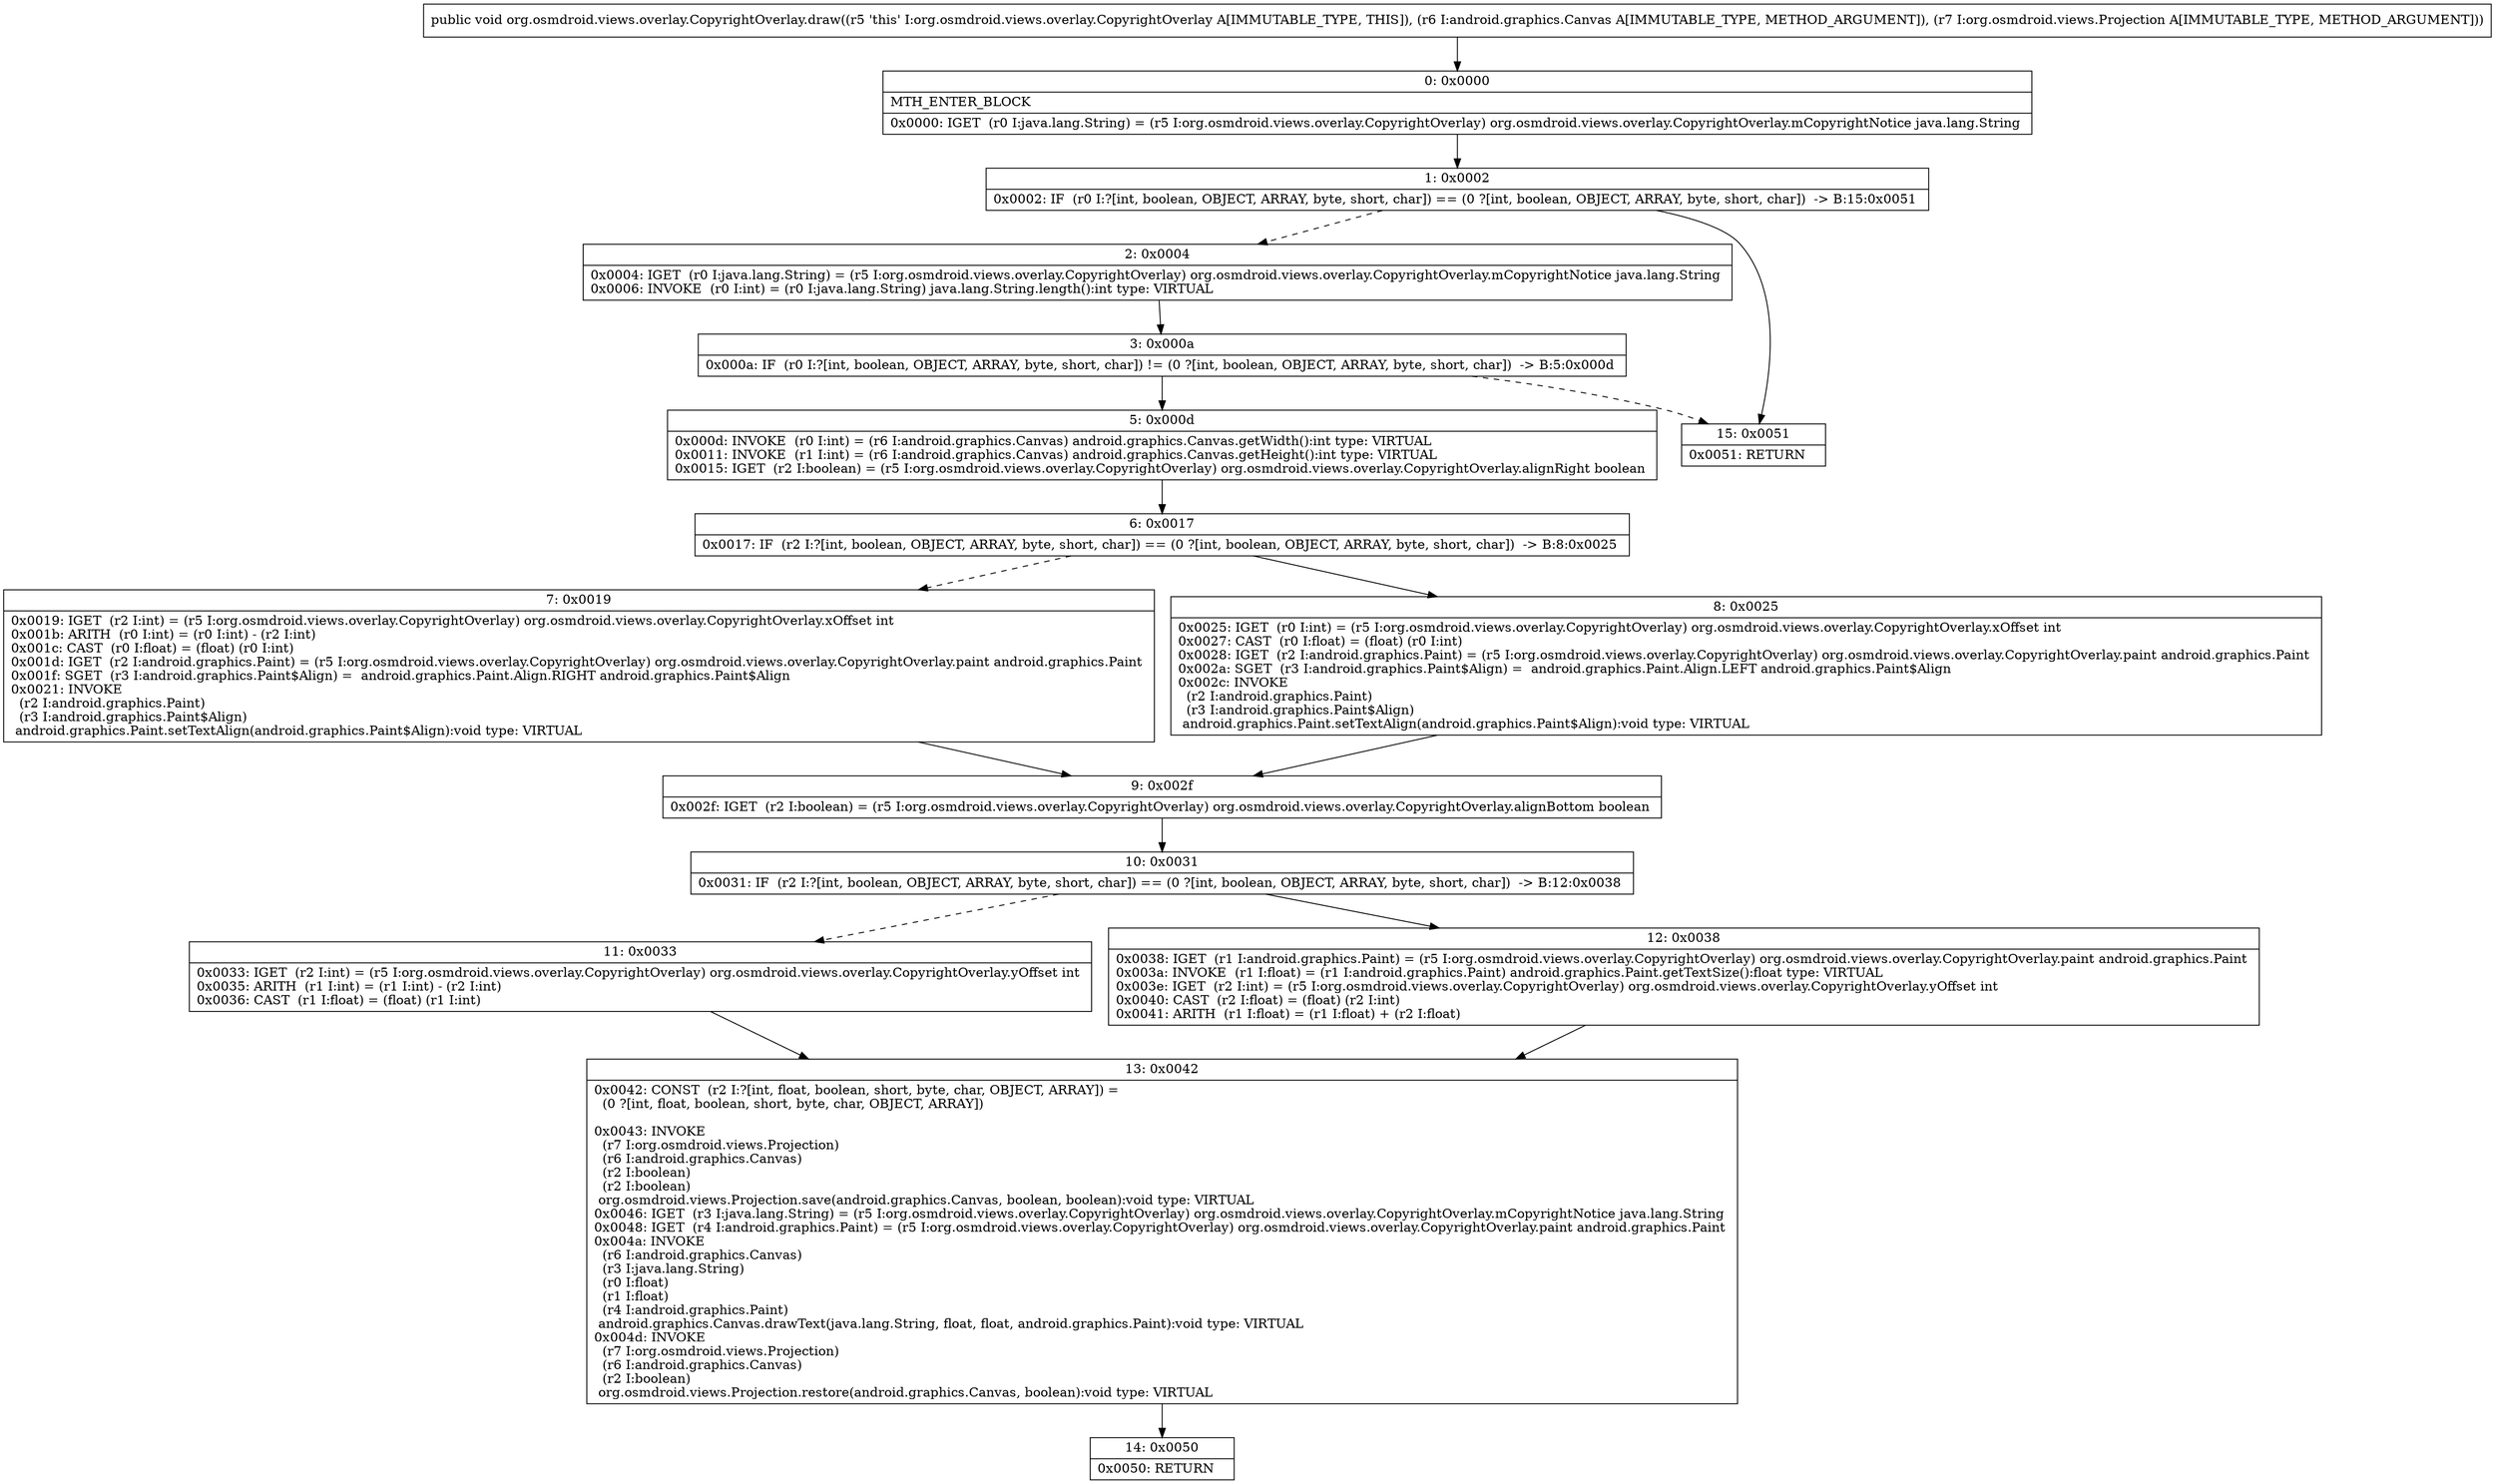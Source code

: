 digraph "CFG fororg.osmdroid.views.overlay.CopyrightOverlay.draw(Landroid\/graphics\/Canvas;Lorg\/osmdroid\/views\/Projection;)V" {
Node_0 [shape=record,label="{0\:\ 0x0000|MTH_ENTER_BLOCK\l|0x0000: IGET  (r0 I:java.lang.String) = (r5 I:org.osmdroid.views.overlay.CopyrightOverlay) org.osmdroid.views.overlay.CopyrightOverlay.mCopyrightNotice java.lang.String \l}"];
Node_1 [shape=record,label="{1\:\ 0x0002|0x0002: IF  (r0 I:?[int, boolean, OBJECT, ARRAY, byte, short, char]) == (0 ?[int, boolean, OBJECT, ARRAY, byte, short, char])  \-\> B:15:0x0051 \l}"];
Node_2 [shape=record,label="{2\:\ 0x0004|0x0004: IGET  (r0 I:java.lang.String) = (r5 I:org.osmdroid.views.overlay.CopyrightOverlay) org.osmdroid.views.overlay.CopyrightOverlay.mCopyrightNotice java.lang.String \l0x0006: INVOKE  (r0 I:int) = (r0 I:java.lang.String) java.lang.String.length():int type: VIRTUAL \l}"];
Node_3 [shape=record,label="{3\:\ 0x000a|0x000a: IF  (r0 I:?[int, boolean, OBJECT, ARRAY, byte, short, char]) != (0 ?[int, boolean, OBJECT, ARRAY, byte, short, char])  \-\> B:5:0x000d \l}"];
Node_5 [shape=record,label="{5\:\ 0x000d|0x000d: INVOKE  (r0 I:int) = (r6 I:android.graphics.Canvas) android.graphics.Canvas.getWidth():int type: VIRTUAL \l0x0011: INVOKE  (r1 I:int) = (r6 I:android.graphics.Canvas) android.graphics.Canvas.getHeight():int type: VIRTUAL \l0x0015: IGET  (r2 I:boolean) = (r5 I:org.osmdroid.views.overlay.CopyrightOverlay) org.osmdroid.views.overlay.CopyrightOverlay.alignRight boolean \l}"];
Node_6 [shape=record,label="{6\:\ 0x0017|0x0017: IF  (r2 I:?[int, boolean, OBJECT, ARRAY, byte, short, char]) == (0 ?[int, boolean, OBJECT, ARRAY, byte, short, char])  \-\> B:8:0x0025 \l}"];
Node_7 [shape=record,label="{7\:\ 0x0019|0x0019: IGET  (r2 I:int) = (r5 I:org.osmdroid.views.overlay.CopyrightOverlay) org.osmdroid.views.overlay.CopyrightOverlay.xOffset int \l0x001b: ARITH  (r0 I:int) = (r0 I:int) \- (r2 I:int) \l0x001c: CAST  (r0 I:float) = (float) (r0 I:int) \l0x001d: IGET  (r2 I:android.graphics.Paint) = (r5 I:org.osmdroid.views.overlay.CopyrightOverlay) org.osmdroid.views.overlay.CopyrightOverlay.paint android.graphics.Paint \l0x001f: SGET  (r3 I:android.graphics.Paint$Align) =  android.graphics.Paint.Align.RIGHT android.graphics.Paint$Align \l0x0021: INVOKE  \l  (r2 I:android.graphics.Paint)\l  (r3 I:android.graphics.Paint$Align)\l android.graphics.Paint.setTextAlign(android.graphics.Paint$Align):void type: VIRTUAL \l}"];
Node_8 [shape=record,label="{8\:\ 0x0025|0x0025: IGET  (r0 I:int) = (r5 I:org.osmdroid.views.overlay.CopyrightOverlay) org.osmdroid.views.overlay.CopyrightOverlay.xOffset int \l0x0027: CAST  (r0 I:float) = (float) (r0 I:int) \l0x0028: IGET  (r2 I:android.graphics.Paint) = (r5 I:org.osmdroid.views.overlay.CopyrightOverlay) org.osmdroid.views.overlay.CopyrightOverlay.paint android.graphics.Paint \l0x002a: SGET  (r3 I:android.graphics.Paint$Align) =  android.graphics.Paint.Align.LEFT android.graphics.Paint$Align \l0x002c: INVOKE  \l  (r2 I:android.graphics.Paint)\l  (r3 I:android.graphics.Paint$Align)\l android.graphics.Paint.setTextAlign(android.graphics.Paint$Align):void type: VIRTUAL \l}"];
Node_9 [shape=record,label="{9\:\ 0x002f|0x002f: IGET  (r2 I:boolean) = (r5 I:org.osmdroid.views.overlay.CopyrightOverlay) org.osmdroid.views.overlay.CopyrightOverlay.alignBottom boolean \l}"];
Node_10 [shape=record,label="{10\:\ 0x0031|0x0031: IF  (r2 I:?[int, boolean, OBJECT, ARRAY, byte, short, char]) == (0 ?[int, boolean, OBJECT, ARRAY, byte, short, char])  \-\> B:12:0x0038 \l}"];
Node_11 [shape=record,label="{11\:\ 0x0033|0x0033: IGET  (r2 I:int) = (r5 I:org.osmdroid.views.overlay.CopyrightOverlay) org.osmdroid.views.overlay.CopyrightOverlay.yOffset int \l0x0035: ARITH  (r1 I:int) = (r1 I:int) \- (r2 I:int) \l0x0036: CAST  (r1 I:float) = (float) (r1 I:int) \l}"];
Node_12 [shape=record,label="{12\:\ 0x0038|0x0038: IGET  (r1 I:android.graphics.Paint) = (r5 I:org.osmdroid.views.overlay.CopyrightOverlay) org.osmdroid.views.overlay.CopyrightOverlay.paint android.graphics.Paint \l0x003a: INVOKE  (r1 I:float) = (r1 I:android.graphics.Paint) android.graphics.Paint.getTextSize():float type: VIRTUAL \l0x003e: IGET  (r2 I:int) = (r5 I:org.osmdroid.views.overlay.CopyrightOverlay) org.osmdroid.views.overlay.CopyrightOverlay.yOffset int \l0x0040: CAST  (r2 I:float) = (float) (r2 I:int) \l0x0041: ARITH  (r1 I:float) = (r1 I:float) + (r2 I:float) \l}"];
Node_13 [shape=record,label="{13\:\ 0x0042|0x0042: CONST  (r2 I:?[int, float, boolean, short, byte, char, OBJECT, ARRAY]) = \l  (0 ?[int, float, boolean, short, byte, char, OBJECT, ARRAY])\l \l0x0043: INVOKE  \l  (r7 I:org.osmdroid.views.Projection)\l  (r6 I:android.graphics.Canvas)\l  (r2 I:boolean)\l  (r2 I:boolean)\l org.osmdroid.views.Projection.save(android.graphics.Canvas, boolean, boolean):void type: VIRTUAL \l0x0046: IGET  (r3 I:java.lang.String) = (r5 I:org.osmdroid.views.overlay.CopyrightOverlay) org.osmdroid.views.overlay.CopyrightOverlay.mCopyrightNotice java.lang.String \l0x0048: IGET  (r4 I:android.graphics.Paint) = (r5 I:org.osmdroid.views.overlay.CopyrightOverlay) org.osmdroid.views.overlay.CopyrightOverlay.paint android.graphics.Paint \l0x004a: INVOKE  \l  (r6 I:android.graphics.Canvas)\l  (r3 I:java.lang.String)\l  (r0 I:float)\l  (r1 I:float)\l  (r4 I:android.graphics.Paint)\l android.graphics.Canvas.drawText(java.lang.String, float, float, android.graphics.Paint):void type: VIRTUAL \l0x004d: INVOKE  \l  (r7 I:org.osmdroid.views.Projection)\l  (r6 I:android.graphics.Canvas)\l  (r2 I:boolean)\l org.osmdroid.views.Projection.restore(android.graphics.Canvas, boolean):void type: VIRTUAL \l}"];
Node_14 [shape=record,label="{14\:\ 0x0050|0x0050: RETURN   \l}"];
Node_15 [shape=record,label="{15\:\ 0x0051|0x0051: RETURN   \l}"];
MethodNode[shape=record,label="{public void org.osmdroid.views.overlay.CopyrightOverlay.draw((r5 'this' I:org.osmdroid.views.overlay.CopyrightOverlay A[IMMUTABLE_TYPE, THIS]), (r6 I:android.graphics.Canvas A[IMMUTABLE_TYPE, METHOD_ARGUMENT]), (r7 I:org.osmdroid.views.Projection A[IMMUTABLE_TYPE, METHOD_ARGUMENT])) }"];
MethodNode -> Node_0;
Node_0 -> Node_1;
Node_1 -> Node_2[style=dashed];
Node_1 -> Node_15;
Node_2 -> Node_3;
Node_3 -> Node_5;
Node_3 -> Node_15[style=dashed];
Node_5 -> Node_6;
Node_6 -> Node_7[style=dashed];
Node_6 -> Node_8;
Node_7 -> Node_9;
Node_8 -> Node_9;
Node_9 -> Node_10;
Node_10 -> Node_11[style=dashed];
Node_10 -> Node_12;
Node_11 -> Node_13;
Node_12 -> Node_13;
Node_13 -> Node_14;
}

